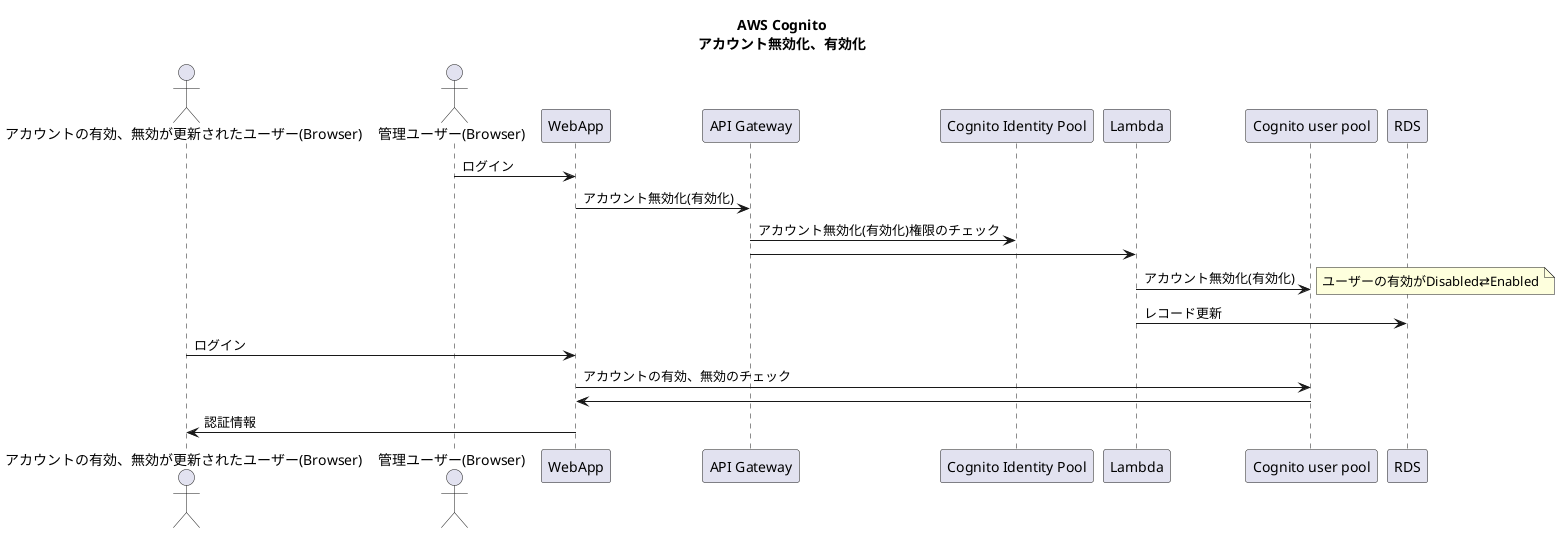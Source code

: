 @startuml Cognito-disable-enable-account

title AWS Cognito\nアカウント無効化、有効化

actor "アカウントの有効、無効が更新されたユーザー(Browser)"

actor "管理ユーザー(Browser)"

"管理ユーザー(Browser)" -> WebApp : ログイン

WebApp -> "API Gateway" : アカウント無効化(有効化)

"API Gateway" -> "Cognito Identity Pool" : アカウント無効化(有効化)権限のチェック

"API Gateway" -> Lambda

Lambda -> "Cognito user pool" : アカウント無効化(有効化)

note right: ユーザーの有効がDisabled⇄Enabled

Lambda -> RDS : レコード更新

"アカウントの有効、無効が更新されたユーザー(Browser)" -> WebApp: ログイン

WebApp -> "Cognito user pool" : アカウントの有効、無効のチェック

"Cognito user pool" -> WebApp

WebApp -> "アカウントの有効、無効が更新されたユーザー(Browser)" : 認証情報

@enduml